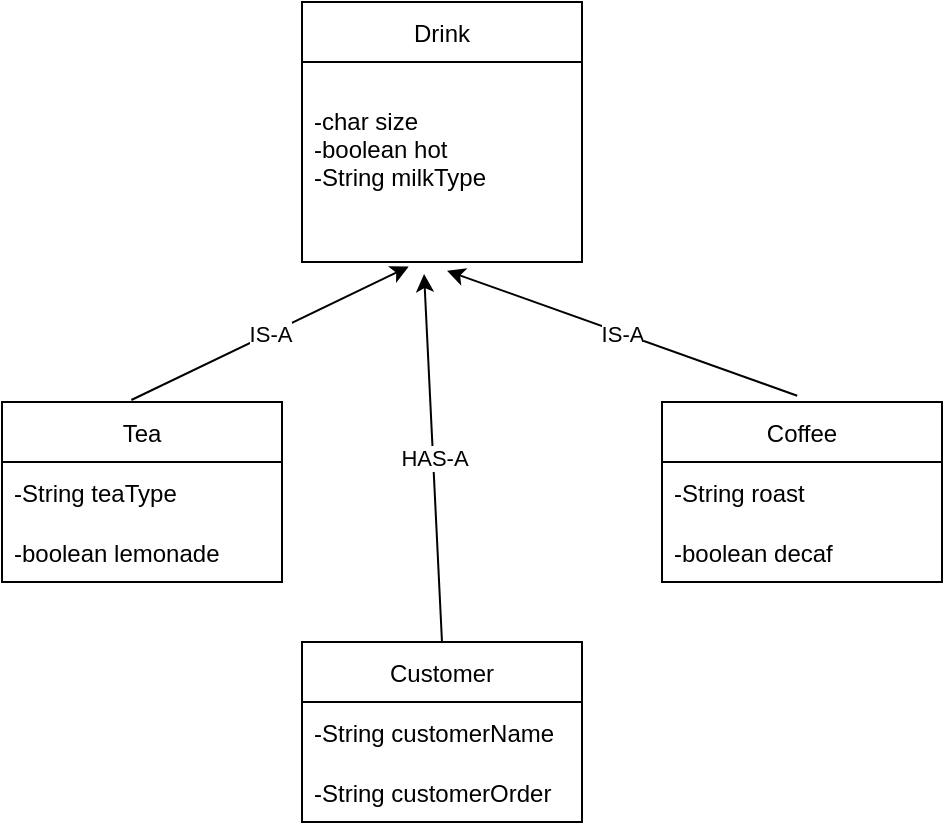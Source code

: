 <mxfile version="20.5.1" type="github">
  <diagram id="eTSygeNkUkZCXjieX9IA" name="Page-1">
    <mxGraphModel dx="865" dy="463" grid="1" gridSize="10" guides="1" tooltips="1" connect="1" arrows="1" fold="1" page="1" pageScale="1" pageWidth="850" pageHeight="1100" math="0" shadow="0">
      <root>
        <mxCell id="0" />
        <mxCell id="1" parent="0" />
        <mxCell id="bQdGpcI2RfN3uaBxpqX3-2" value="Drink" style="swimlane;fontStyle=0;childLayout=stackLayout;horizontal=1;startSize=30;horizontalStack=0;resizeParent=1;resizeParentMax=0;resizeLast=0;collapsible=1;marginBottom=0;" parent="1" vertex="1">
          <mxGeometry x="310" y="50" width="140" height="130" as="geometry" />
        </mxCell>
        <mxCell id="bQdGpcI2RfN3uaBxpqX3-3" value="-char size&#xa;-boolean hot&#xa;-String milkType&#xa;" style="text;strokeColor=none;fillColor=none;align=left;verticalAlign=middle;spacingLeft=4;spacingRight=4;overflow=hidden;points=[[0,0.5],[1,0.5]];portConstraint=eastwest;rotatable=0;" parent="bQdGpcI2RfN3uaBxpqX3-2" vertex="1">
          <mxGeometry y="30" width="140" height="100" as="geometry" />
        </mxCell>
        <mxCell id="bQdGpcI2RfN3uaBxpqX3-6" value="Tea" style="swimlane;fontStyle=0;childLayout=stackLayout;horizontal=1;startSize=30;horizontalStack=0;resizeParent=1;resizeParentMax=0;resizeLast=0;collapsible=1;marginBottom=0;" parent="1" vertex="1">
          <mxGeometry x="160" y="250" width="140" height="90" as="geometry" />
        </mxCell>
        <mxCell id="bQdGpcI2RfN3uaBxpqX3-7" value="-String teaType" style="text;strokeColor=none;fillColor=none;align=left;verticalAlign=middle;spacingLeft=4;spacingRight=4;overflow=hidden;points=[[0,0.5],[1,0.5]];portConstraint=eastwest;rotatable=0;" parent="bQdGpcI2RfN3uaBxpqX3-6" vertex="1">
          <mxGeometry y="30" width="140" height="30" as="geometry" />
        </mxCell>
        <mxCell id="bQdGpcI2RfN3uaBxpqX3-8" value="-boolean lemonade" style="text;strokeColor=none;fillColor=none;align=left;verticalAlign=middle;spacingLeft=4;spacingRight=4;overflow=hidden;points=[[0,0.5],[1,0.5]];portConstraint=eastwest;rotatable=0;" parent="bQdGpcI2RfN3uaBxpqX3-6" vertex="1">
          <mxGeometry y="60" width="140" height="30" as="geometry" />
        </mxCell>
        <mxCell id="bQdGpcI2RfN3uaBxpqX3-12" value="IS-A" style="endArrow=classic;html=1;rounded=0;exitX=0.462;exitY=-0.011;exitDx=0;exitDy=0;exitPerimeter=0;entryX=0.381;entryY=1.023;entryDx=0;entryDy=0;entryPerimeter=0;" parent="1" source="bQdGpcI2RfN3uaBxpqX3-6" target="bQdGpcI2RfN3uaBxpqX3-3" edge="1">
          <mxGeometry relative="1" as="geometry">
            <mxPoint x="379.02" y="143" as="sourcePoint" />
            <mxPoint x="250" y="170" as="targetPoint" />
          </mxGeometry>
        </mxCell>
        <mxCell id="bQdGpcI2RfN3uaBxpqX3-14" value="Coffee" style="swimlane;fontStyle=0;childLayout=stackLayout;horizontal=1;startSize=30;horizontalStack=0;resizeParent=1;resizeParentMax=0;resizeLast=0;collapsible=1;marginBottom=0;" parent="1" vertex="1">
          <mxGeometry x="490" y="250" width="140" height="90" as="geometry" />
        </mxCell>
        <mxCell id="bQdGpcI2RfN3uaBxpqX3-15" value="-String roast" style="text;strokeColor=none;fillColor=none;align=left;verticalAlign=middle;spacingLeft=4;spacingRight=4;overflow=hidden;points=[[0,0.5],[1,0.5]];portConstraint=eastwest;rotatable=0;" parent="bQdGpcI2RfN3uaBxpqX3-14" vertex="1">
          <mxGeometry y="30" width="140" height="30" as="geometry" />
        </mxCell>
        <mxCell id="bQdGpcI2RfN3uaBxpqX3-16" value="-boolean decaf" style="text;strokeColor=none;fillColor=none;align=left;verticalAlign=middle;spacingLeft=4;spacingRight=4;overflow=hidden;points=[[0,0.5],[1,0.5]];portConstraint=eastwest;rotatable=0;" parent="bQdGpcI2RfN3uaBxpqX3-14" vertex="1">
          <mxGeometry y="60" width="140" height="30" as="geometry" />
        </mxCell>
        <mxCell id="bQdGpcI2RfN3uaBxpqX3-24" value="" style="endArrow=classic;html=1;rounded=0;exitX=0.483;exitY=-0.035;exitDx=0;exitDy=0;exitPerimeter=0;entryX=0.518;entryY=1.044;entryDx=0;entryDy=0;entryPerimeter=0;" parent="1" source="bQdGpcI2RfN3uaBxpqX3-14" target="bQdGpcI2RfN3uaBxpqX3-3" edge="1">
          <mxGeometry relative="1" as="geometry">
            <mxPoint x="382.94" y="143.99" as="sourcePoint" />
            <mxPoint x="550" y="160" as="targetPoint" />
          </mxGeometry>
        </mxCell>
        <mxCell id="bQdGpcI2RfN3uaBxpqX3-25" value="IS-A" style="edgeLabel;resizable=0;html=1;align=center;verticalAlign=middle;" parent="bQdGpcI2RfN3uaBxpqX3-24" connectable="0" vertex="1">
          <mxGeometry relative="1" as="geometry" />
        </mxCell>
        <mxCell id="bQdGpcI2RfN3uaBxpqX3-28" value="Customer" style="swimlane;fontStyle=0;childLayout=stackLayout;horizontal=1;startSize=30;horizontalStack=0;resizeParent=1;resizeParentMax=0;resizeLast=0;collapsible=1;marginBottom=0;" parent="1" vertex="1">
          <mxGeometry x="310" y="370" width="140" height="90" as="geometry" />
        </mxCell>
        <mxCell id="bQdGpcI2RfN3uaBxpqX3-29" value="-String customerName" style="text;strokeColor=none;fillColor=none;align=left;verticalAlign=middle;spacingLeft=4;spacingRight=4;overflow=hidden;points=[[0,0.5],[1,0.5]];portConstraint=eastwest;rotatable=0;" parent="bQdGpcI2RfN3uaBxpqX3-28" vertex="1">
          <mxGeometry y="30" width="140" height="30" as="geometry" />
        </mxCell>
        <mxCell id="bQdGpcI2RfN3uaBxpqX3-30" value="-String customerOrder" style="text;strokeColor=none;fillColor=none;align=left;verticalAlign=middle;spacingLeft=4;spacingRight=4;overflow=hidden;points=[[0,0.5],[1,0.5]];portConstraint=eastwest;rotatable=0;" parent="bQdGpcI2RfN3uaBxpqX3-28" vertex="1">
          <mxGeometry y="60" width="140" height="30" as="geometry" />
        </mxCell>
        <mxCell id="-74seU1JL86oGsJqEMo9-3" value="" style="endArrow=classic;html=1;rounded=0;entryX=0.436;entryY=1.06;entryDx=0;entryDy=0;entryPerimeter=0;exitX=0.5;exitY=0;exitDx=0;exitDy=0;" edge="1" parent="1" source="bQdGpcI2RfN3uaBxpqX3-28" target="bQdGpcI2RfN3uaBxpqX3-3">
          <mxGeometry relative="1" as="geometry">
            <mxPoint x="370" y="270" as="sourcePoint" />
            <mxPoint x="470" y="270" as="targetPoint" />
          </mxGeometry>
        </mxCell>
        <mxCell id="-74seU1JL86oGsJqEMo9-4" value="HAS-A" style="edgeLabel;resizable=0;html=1;align=center;verticalAlign=middle;" connectable="0" vertex="1" parent="-74seU1JL86oGsJqEMo9-3">
          <mxGeometry relative="1" as="geometry" />
        </mxCell>
      </root>
    </mxGraphModel>
  </diagram>
</mxfile>
